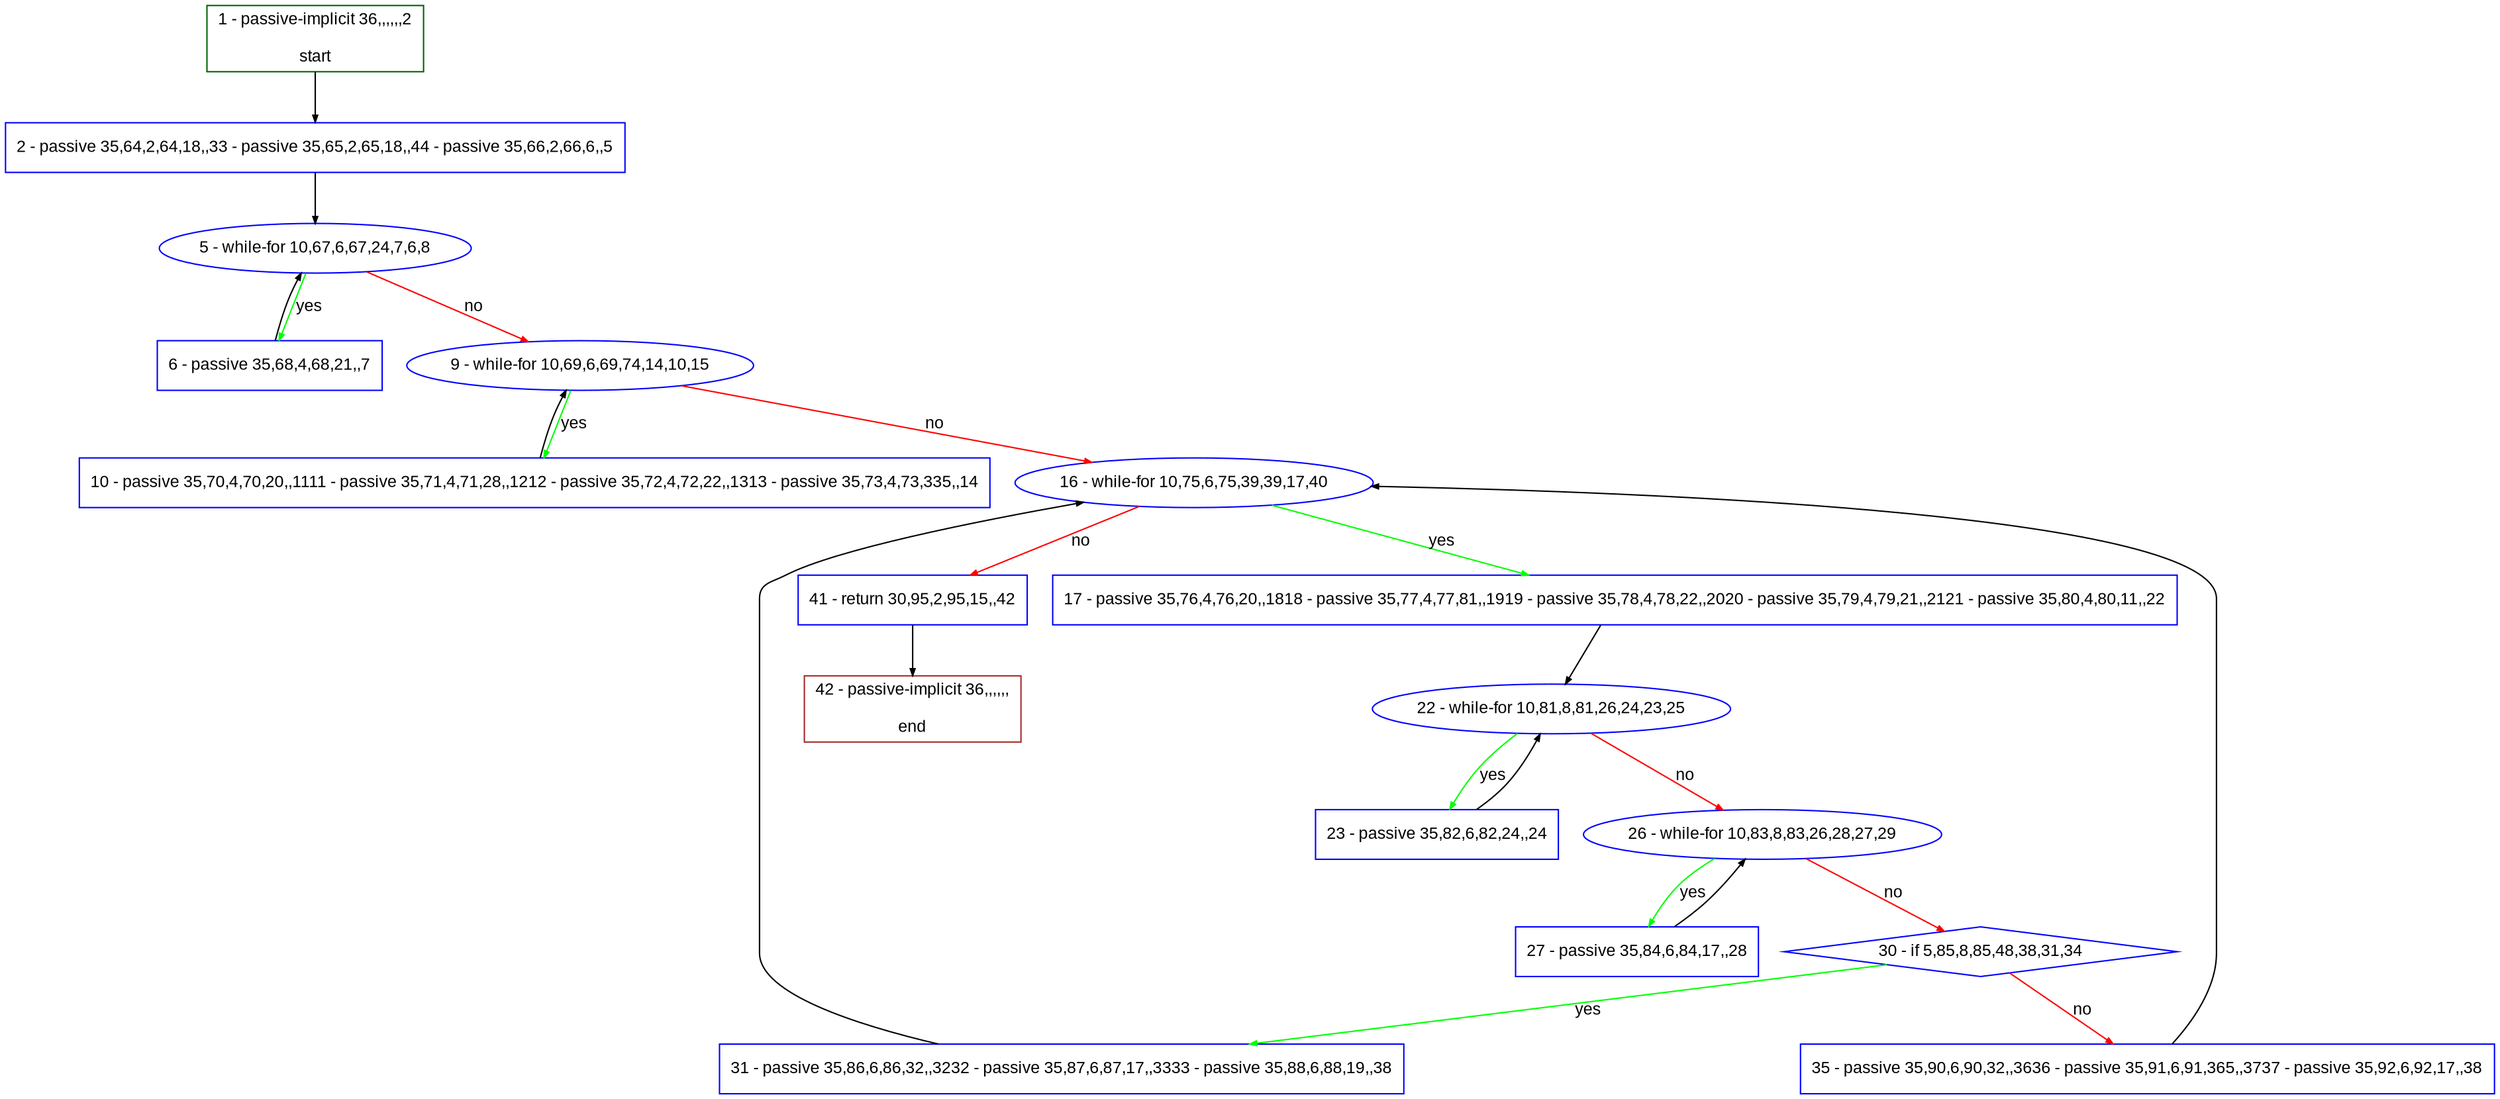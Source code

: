 digraph "" {
  graph [pack="true", label="", fontsize="12", packmode="clust", fontname="Arial", fillcolor="#FFFFCC", bgcolor="white", style="rounded,filled", compound="true"];
  node [node_initialized="no", label="", color="grey", fontsize="12", fillcolor="white", fontname="Arial", style="filled", shape="rectangle", compound="true", fixedsize="false"];
  edge [fontcolor="black", arrowhead="normal", arrowtail="none", arrowsize="0.5", ltail="", label="", color="black", fontsize="12", lhead="", fontname="Arial", dir="forward", compound="true"];
  __N1 [label="2 - passive 35,64,2,64,18,,33 - passive 35,65,2,65,18,,44 - passive 35,66,2,66,6,,5", color="#0000ff", fillcolor="#ffffff", style="filled", shape="box"];
  __N2 [label="1 - passive-implicit 36,,,,,,2\n\nstart", color="#006400", fillcolor="#ffffff", style="filled", shape="box"];
  __N3 [label="5 - while-for 10,67,6,67,24,7,6,8", color="#0000ff", fillcolor="#ffffff", style="filled", shape="oval"];
  __N4 [label="6 - passive 35,68,4,68,21,,7", color="#0000ff", fillcolor="#ffffff", style="filled", shape="box"];
  __N5 [label="9 - while-for 10,69,6,69,74,14,10,15", color="#0000ff", fillcolor="#ffffff", style="filled", shape="oval"];
  __N6 [label="10 - passive 35,70,4,70,20,,1111 - passive 35,71,4,71,28,,1212 - passive 35,72,4,72,22,,1313 - passive 35,73,4,73,335,,14", color="#0000ff", fillcolor="#ffffff", style="filled", shape="box"];
  __N7 [label="16 - while-for 10,75,6,75,39,39,17,40", color="#0000ff", fillcolor="#ffffff", style="filled", shape="oval"];
  __N8 [label="17 - passive 35,76,4,76,20,,1818 - passive 35,77,4,77,81,,1919 - passive 35,78,4,78,22,,2020 - passive 35,79,4,79,21,,2121 - passive 35,80,4,80,11,,22", color="#0000ff", fillcolor="#ffffff", style="filled", shape="box"];
  __N9 [label="41 - return 30,95,2,95,15,,42", color="#0000ff", fillcolor="#ffffff", style="filled", shape="box"];
  __N10 [label="22 - while-for 10,81,8,81,26,24,23,25", color="#0000ff", fillcolor="#ffffff", style="filled", shape="oval"];
  __N11 [label="23 - passive 35,82,6,82,24,,24", color="#0000ff", fillcolor="#ffffff", style="filled", shape="box"];
  __N12 [label="26 - while-for 10,83,8,83,26,28,27,29", color="#0000ff", fillcolor="#ffffff", style="filled", shape="oval"];
  __N13 [label="27 - passive 35,84,6,84,17,,28", color="#0000ff", fillcolor="#ffffff", style="filled", shape="box"];
  __N14 [label="30 - if 5,85,8,85,48,38,31,34", color="#0000ff", fillcolor="#ffffff", style="filled", shape="diamond"];
  __N15 [label="31 - passive 35,86,6,86,32,,3232 - passive 35,87,6,87,17,,3333 - passive 35,88,6,88,19,,38", color="#0000ff", fillcolor="#ffffff", style="filled", shape="box"];
  __N16 [label="35 - passive 35,90,6,90,32,,3636 - passive 35,91,6,91,365,,3737 - passive 35,92,6,92,17,,38", color="#0000ff", fillcolor="#ffffff", style="filled", shape="box"];
  __N17 [label="42 - passive-implicit 36,,,,,,\n\nend", color="#a52a2a", fillcolor="#ffffff", style="filled", shape="box"];
  __N2 -> __N1 [arrowhead="normal", arrowtail="none", color="#000000", label="", dir="forward"];
  __N1 -> __N3 [arrowhead="normal", arrowtail="none", color="#000000", label="", dir="forward"];
  __N3 -> __N4 [arrowhead="normal", arrowtail="none", color="#00ff00", label="yes", dir="forward"];
  __N4 -> __N3 [arrowhead="normal", arrowtail="none", color="#000000", label="", dir="forward"];
  __N3 -> __N5 [arrowhead="normal", arrowtail="none", color="#ff0000", label="no", dir="forward"];
  __N5 -> __N6 [arrowhead="normal", arrowtail="none", color="#00ff00", label="yes", dir="forward"];
  __N6 -> __N5 [arrowhead="normal", arrowtail="none", color="#000000", label="", dir="forward"];
  __N5 -> __N7 [arrowhead="normal", arrowtail="none", color="#ff0000", label="no", dir="forward"];
  __N7 -> __N8 [arrowhead="normal", arrowtail="none", color="#00ff00", label="yes", dir="forward"];
  __N7 -> __N9 [arrowhead="normal", arrowtail="none", color="#ff0000", label="no", dir="forward"];
  __N8 -> __N10 [arrowhead="normal", arrowtail="none", color="#000000", label="", dir="forward"];
  __N10 -> __N11 [arrowhead="normal", arrowtail="none", color="#00ff00", label="yes", dir="forward"];
  __N11 -> __N10 [arrowhead="normal", arrowtail="none", color="#000000", label="", dir="forward"];
  __N10 -> __N12 [arrowhead="normal", arrowtail="none", color="#ff0000", label="no", dir="forward"];
  __N12 -> __N13 [arrowhead="normal", arrowtail="none", color="#00ff00", label="yes", dir="forward"];
  __N13 -> __N12 [arrowhead="normal", arrowtail="none", color="#000000", label="", dir="forward"];
  __N12 -> __N14 [arrowhead="normal", arrowtail="none", color="#ff0000", label="no", dir="forward"];
  __N14 -> __N15 [arrowhead="normal", arrowtail="none", color="#00ff00", label="yes", dir="forward"];
  __N14 -> __N16 [arrowhead="normal", arrowtail="none", color="#ff0000", label="no", dir="forward"];
  __N15 -> __N7 [arrowhead="normal", arrowtail="none", color="#000000", label="", dir="forward"];
  __N16 -> __N7 [arrowhead="normal", arrowtail="none", color="#000000", label="", dir="forward"];
  __N9 -> __N17 [arrowhead="normal", arrowtail="none", color="#000000", label="", dir="forward"];
}
